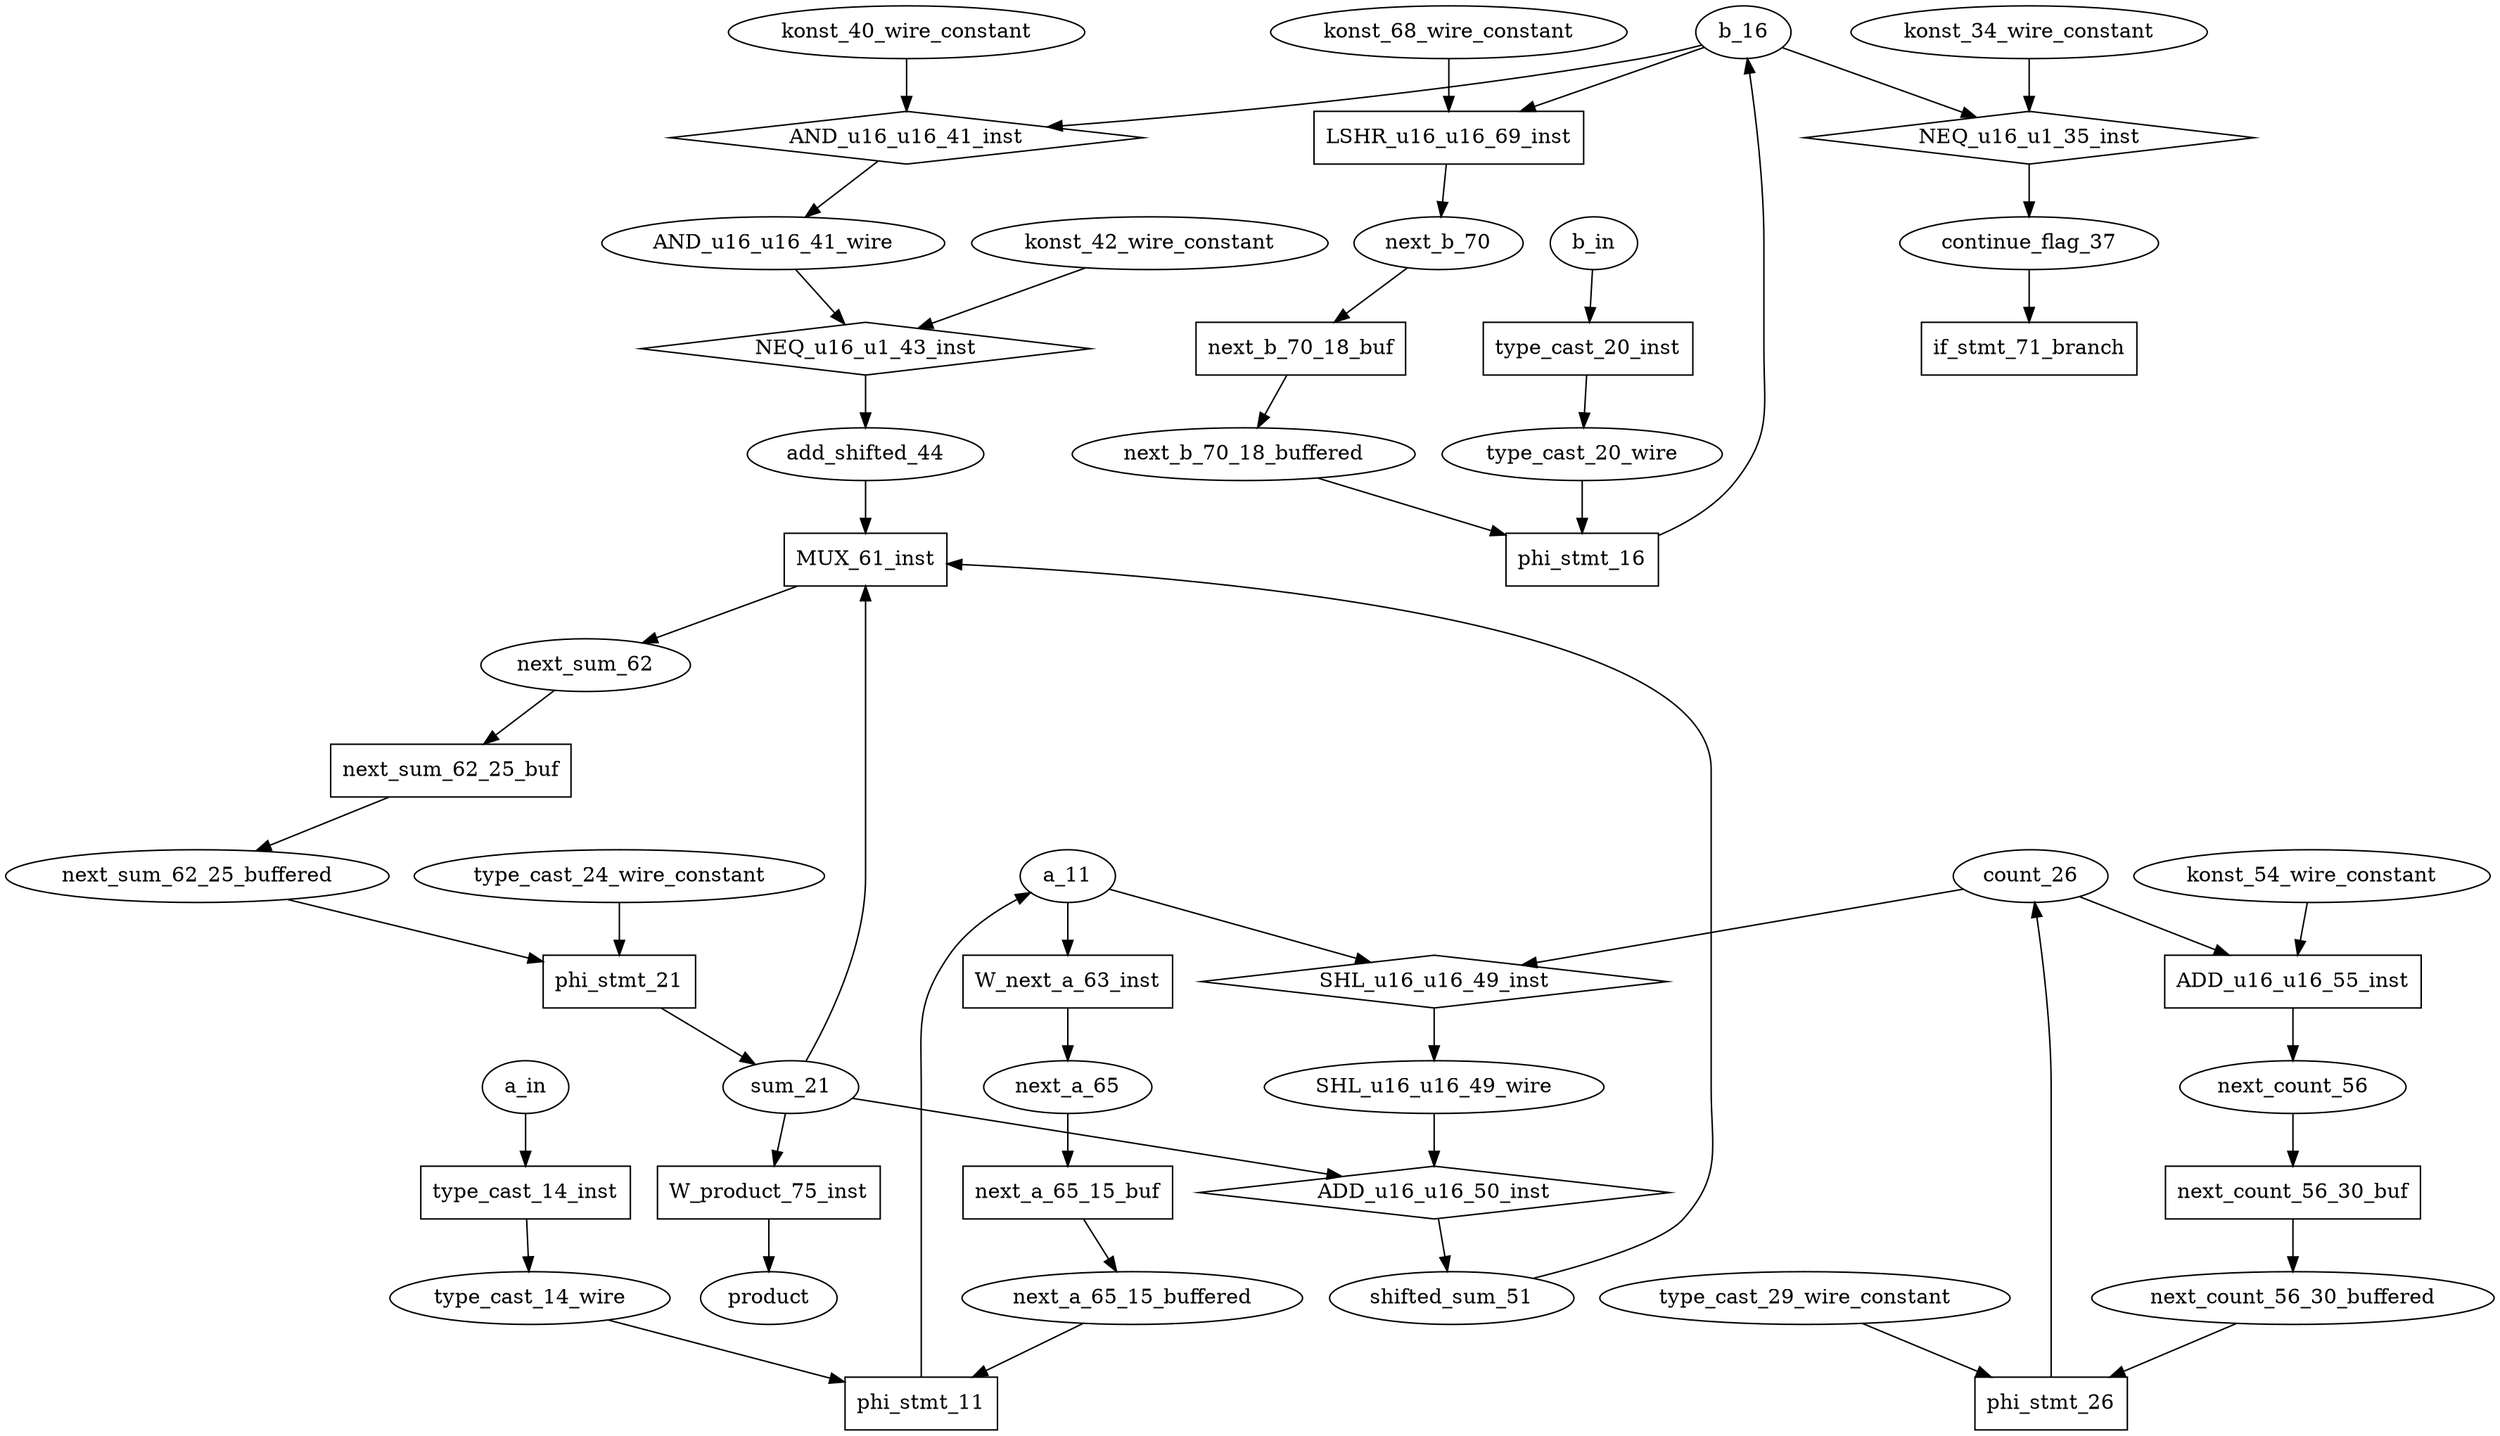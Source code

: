 digraph data_path {
  AND_u16_u16_41_wire [shape=ellipse];
  SHL_u16_u16_49_wire [shape=ellipse];
  a_11 [shape=ellipse];
  add_shifted_44 [shape=ellipse];
  b_16 [shape=ellipse];
  continue_flag_37 [shape=ellipse];
  count_26 [shape=ellipse];
  konst_34_wire_constant [shape=ellipse];
  konst_40_wire_constant [shape=ellipse];
  konst_42_wire_constant [shape=ellipse];
  konst_54_wire_constant [shape=ellipse];
  konst_68_wire_constant [shape=ellipse];
  next_a_65 [shape=ellipse];
  next_a_65_15_buffered [shape=ellipse];
  next_b_70 [shape=ellipse];
  next_b_70_18_buffered [shape=ellipse];
  next_count_56 [shape=ellipse];
  next_count_56_30_buffered [shape=ellipse];
  next_sum_62 [shape=ellipse];
  next_sum_62_25_buffered [shape=ellipse];
  shifted_sum_51 [shape=ellipse];
  sum_21 [shape=ellipse];
  type_cast_14_wire [shape=ellipse];
  type_cast_20_wire [shape=ellipse];
  type_cast_24_wire_constant [shape=ellipse];
  type_cast_29_wire_constant [shape=ellipse];
  ADD_u16_u16_50_inst [shape=diamond];
sum_21  -> ADD_u16_u16_50_inst;
SHL_u16_u16_49_wire  -> ADD_u16_u16_50_inst;
ADD_u16_u16_50_inst -> shifted_sum_51;
  ADD_u16_u16_55_inst [shape=rectangle];
count_26  -> ADD_u16_u16_55_inst;
konst_54_wire_constant  -> ADD_u16_u16_55_inst;
ADD_u16_u16_55_inst -> next_count_56;
  AND_u16_u16_41_inst [shape=diamond];
b_16  -> AND_u16_u16_41_inst;
konst_40_wire_constant  -> AND_u16_u16_41_inst;
AND_u16_u16_41_inst -> AND_u16_u16_41_wire;
  LSHR_u16_u16_69_inst [shape=rectangle];
b_16  -> LSHR_u16_u16_69_inst;
konst_68_wire_constant  -> LSHR_u16_u16_69_inst;
LSHR_u16_u16_69_inst -> next_b_70;
  MUX_61_inst [shape=rectangle];
add_shifted_44  -> MUX_61_inst;
shifted_sum_51  -> MUX_61_inst;
sum_21  -> MUX_61_inst;
MUX_61_inst -> next_sum_62;
  NEQ_u16_u1_35_inst [shape=diamond];
b_16  -> NEQ_u16_u1_35_inst;
konst_34_wire_constant  -> NEQ_u16_u1_35_inst;
NEQ_u16_u1_35_inst -> continue_flag_37;
  NEQ_u16_u1_43_inst [shape=diamond];
AND_u16_u16_41_wire  -> NEQ_u16_u1_43_inst;
konst_42_wire_constant  -> NEQ_u16_u1_43_inst;
NEQ_u16_u1_43_inst -> add_shifted_44;
  SHL_u16_u16_49_inst [shape=diamond];
a_11  -> SHL_u16_u16_49_inst;
count_26  -> SHL_u16_u16_49_inst;
SHL_u16_u16_49_inst -> SHL_u16_u16_49_wire;
  W_next_a_63_inst [shape=rectangle];
a_11  -> W_next_a_63_inst;
W_next_a_63_inst -> next_a_65;
  W_product_75_inst [shape=rectangle];
sum_21  -> W_product_75_inst;
W_product_75_inst -> product;
  if_stmt_71_branch [shape=rectangle];
continue_flag_37  -> if_stmt_71_branch;
  next_a_65_15_buf [shape=rectangle];
next_a_65  -> next_a_65_15_buf;
next_a_65_15_buf -> next_a_65_15_buffered;
  next_b_70_18_buf [shape=rectangle];
next_b_70  -> next_b_70_18_buf;
next_b_70_18_buf -> next_b_70_18_buffered;
  next_count_56_30_buf [shape=rectangle];
next_count_56  -> next_count_56_30_buf;
next_count_56_30_buf -> next_count_56_30_buffered;
  next_sum_62_25_buf [shape=rectangle];
next_sum_62  -> next_sum_62_25_buf;
next_sum_62_25_buf -> next_sum_62_25_buffered;
  phi_stmt_11 [shape=rectangle];
type_cast_14_wire  -> phi_stmt_11;
next_a_65_15_buffered  -> phi_stmt_11;
phi_stmt_11 -> a_11;
  phi_stmt_16 [shape=rectangle];
next_b_70_18_buffered  -> phi_stmt_16;
type_cast_20_wire  -> phi_stmt_16;
phi_stmt_16 -> b_16;
  phi_stmt_21 [shape=rectangle];
type_cast_24_wire_constant  -> phi_stmt_21;
next_sum_62_25_buffered  -> phi_stmt_21;
phi_stmt_21 -> sum_21;
  phi_stmt_26 [shape=rectangle];
type_cast_29_wire_constant  -> phi_stmt_26;
next_count_56_30_buffered  -> phi_stmt_26;
phi_stmt_26 -> count_26;
  type_cast_14_inst [shape=rectangle];
a_in  -> type_cast_14_inst;
type_cast_14_inst -> type_cast_14_wire;
  type_cast_20_inst [shape=rectangle];
b_in  -> type_cast_20_inst;
type_cast_20_inst -> type_cast_20_wire;
}

